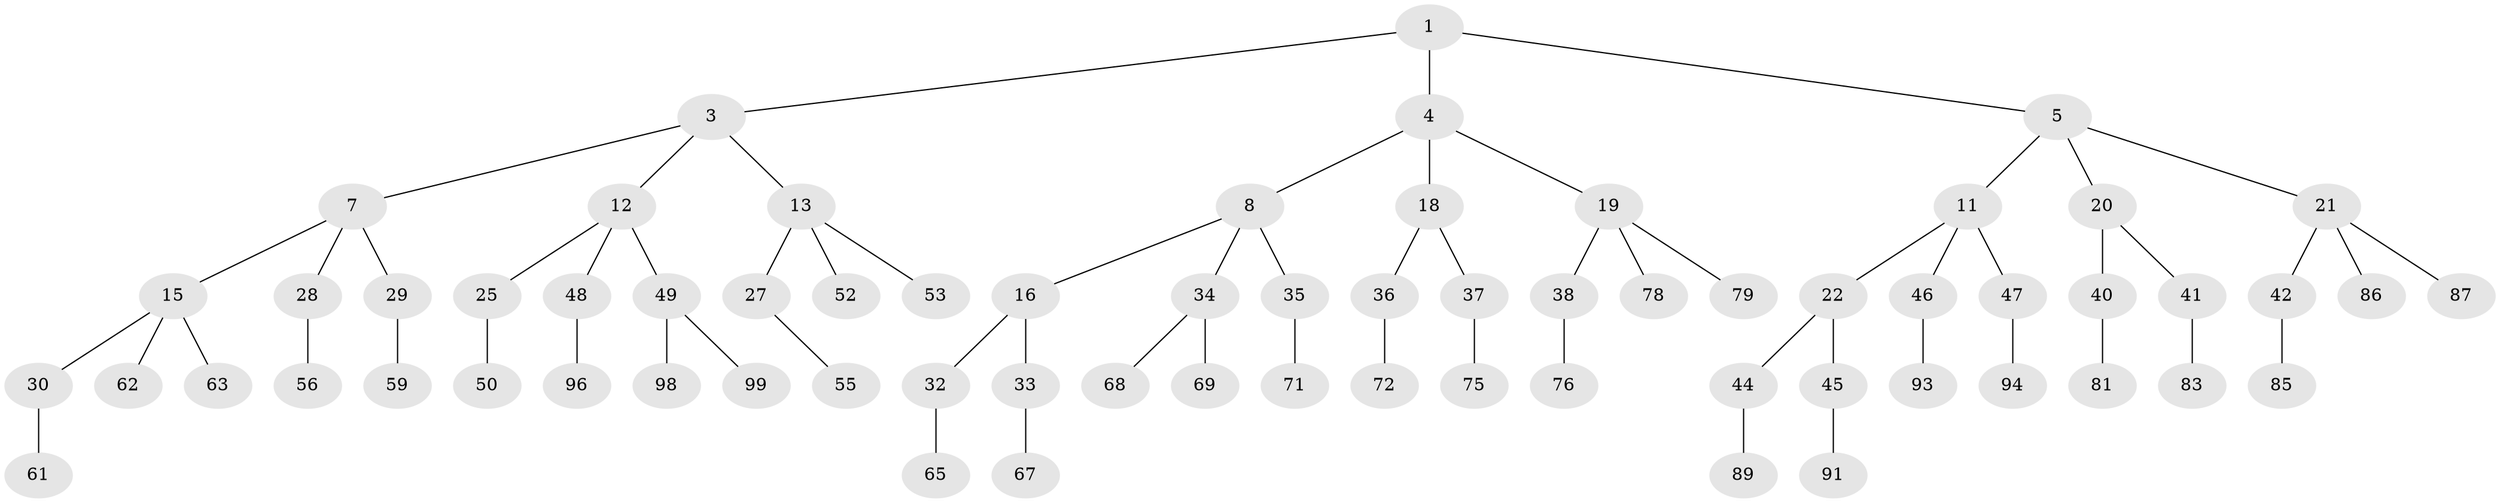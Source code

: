 // original degree distribution, {2: 0.02, 3: 0.48, 1: 0.5}
// Generated by graph-tools (version 1.1) at 2025/11/02/21/25 10:11:11]
// undirected, 68 vertices, 67 edges
graph export_dot {
graph [start="1"]
  node [color=gray90,style=filled];
  1 [super="+2"];
  3 [latent=1,super="+6"];
  4 [latent=0.5,super="+9"];
  5 [latent=0.5,super="+10"];
  7 [latent=0.5,super="+14"];
  8 [latent=0.333333,super="+17"];
  11 [latent=0.333333,super="+23"];
  12 [latent=0.333333,super="+24"];
  13 [latent=0.333333,super="+26"];
  15 [latent=0.333333,super="+31"];
  16 [latent=0.25];
  18 [latent=0.25];
  19 [latent=0.25,super="+39"];
  20 [latent=0.25];
  21 [latent=0.25,super="+43"];
  22 [latent=0.25];
  25 [latent=0.25,super="+51"];
  27 [latent=0.25,super="+54"];
  28 [latent=0.25,super="+57"];
  29 [latent=0.25,super="+58"];
  30 [latent=0.25,super="+60"];
  32 [latent=0.2,super="+64"];
  33 [latent=0.2,super="+66"];
  34 [latent=0.2];
  35 [latent=0.2,super="+70"];
  36 [latent=0.2,super="+73"];
  37 [latent=0.2,super="+74"];
  38 [latent=0.2,super="+77"];
  40 [latent=0.2,super="+80"];
  41 [latent=0.2,super="+82"];
  42 [latent=0.2,super="+84"];
  44 [latent=0.2,super="+88"];
  45 [latent=0.2,super="+90"];
  46 [latent=0.2,super="+92"];
  47 [latent=0.2,super="+95"];
  48 [latent=0.2,super="+97"];
  49 [latent=0.2];
  50 [latent=0.2,super="+100"];
  52 [latent=0.2];
  53 [latent=0.2];
  55 [latent=0.2];
  56 [latent=0.2];
  59 [latent=0.2];
  61 [latent=0.2];
  62 [latent=0.2];
  63 [latent=0.2];
  65 [latent=0.166667];
  67 [latent=0.166667];
  68 [latent=0.166667];
  69 [latent=0.166667];
  71 [latent=0.166667];
  72 [latent=0.166667];
  75 [latent=0.166667];
  76 [latent=0.166667];
  78 [latent=0.166667];
  79 [latent=0.166667];
  81 [latent=0.166667];
  83 [latent=0.166667];
  85 [latent=0.166667];
  86 [latent=0.166667];
  87 [latent=0.166667];
  89 [latent=0.166667];
  91 [latent=0.166667];
  93 [latent=0.166667];
  94 [latent=0.166667];
  96 [latent=0.166667];
  98 [latent=0.166667];
  99 [latent=0.166667];
  1 -- 3;
  1 -- 4;
  1 -- 5;
  3 -- 7;
  3 -- 12;
  3 -- 13;
  4 -- 8;
  4 -- 18;
  4 -- 19;
  5 -- 11;
  5 -- 21;
  5 -- 20;
  7 -- 15;
  7 -- 28;
  7 -- 29;
  8 -- 16;
  8 -- 34;
  8 -- 35;
  11 -- 22;
  11 -- 46;
  11 -- 47;
  12 -- 25;
  12 -- 48;
  12 -- 49;
  13 -- 27;
  13 -- 53;
  13 -- 52;
  15 -- 30;
  15 -- 63;
  15 -- 62;
  16 -- 32;
  16 -- 33;
  18 -- 36;
  18 -- 37;
  19 -- 38;
  19 -- 78;
  19 -- 79;
  20 -- 40;
  20 -- 41;
  21 -- 42;
  21 -- 86;
  21 -- 87;
  22 -- 44;
  22 -- 45;
  25 -- 50;
  27 -- 55;
  28 -- 56;
  29 -- 59;
  30 -- 61;
  32 -- 65;
  33 -- 67;
  34 -- 68;
  34 -- 69;
  35 -- 71;
  36 -- 72;
  37 -- 75;
  38 -- 76;
  40 -- 81;
  41 -- 83;
  42 -- 85;
  44 -- 89;
  45 -- 91;
  46 -- 93;
  47 -- 94;
  48 -- 96;
  49 -- 98;
  49 -- 99;
}
